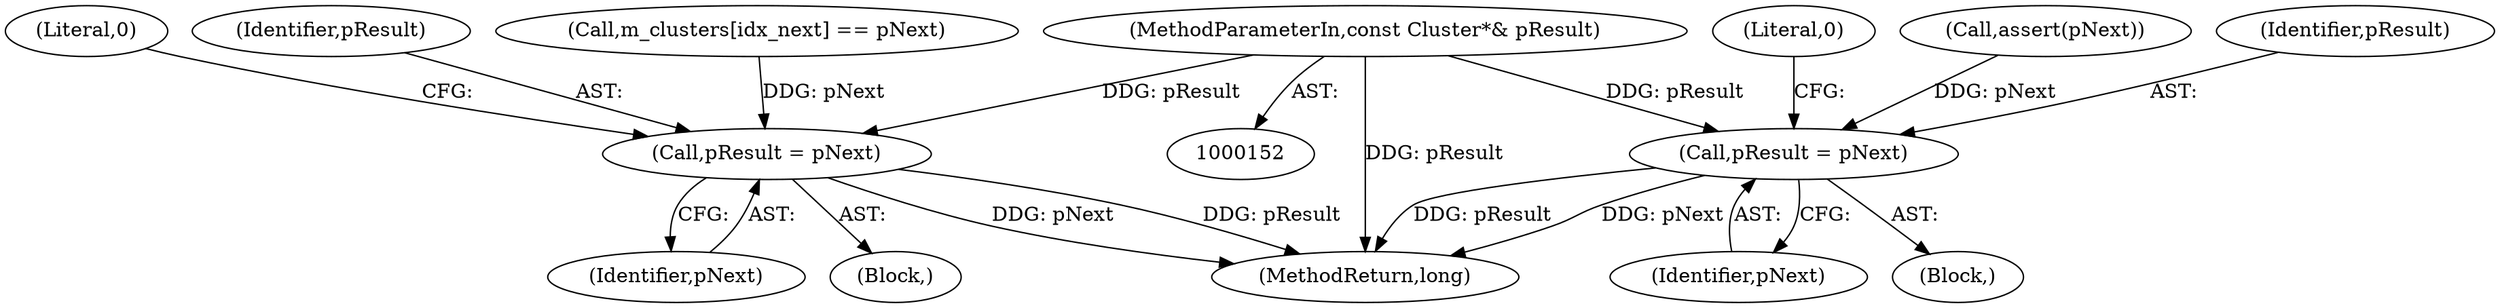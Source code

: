 digraph "1_Android_04839626ed859623901ebd3a5fd483982186b59d_28@pointer" {
"1000153" [label="(MethodParameterIn,const Cluster*& pResult)"];
"1000589" [label="(Call,pResult = pNext)"];
"1000655" [label="(Call,pResult = pNext)"];
"1000590" [label="(Identifier,pResult)"];
"1000657" [label="(Identifier,pNext)"];
"1000593" [label="(Literal,0)"];
"1000656" [label="(Identifier,pResult)"];
"1000588" [label="(Block,)"];
"1000624" [label="(Block,)"];
"1000153" [label="(MethodParameterIn,const Cluster*& pResult)"];
"1000905" [label="(MethodReturn,long)"];
"1000591" [label="(Identifier,pNext)"];
"1000555" [label="(Call,assert(pNext))"];
"1000589" [label="(Call,pResult = pNext)"];
"1000650" [label="(Call,m_clusters[idx_next] == pNext)"];
"1000659" [label="(Literal,0)"];
"1000655" [label="(Call,pResult = pNext)"];
"1000153" -> "1000152"  [label="AST: "];
"1000153" -> "1000905"  [label="DDG: pResult"];
"1000153" -> "1000589"  [label="DDG: pResult"];
"1000153" -> "1000655"  [label="DDG: pResult"];
"1000589" -> "1000588"  [label="AST: "];
"1000589" -> "1000591"  [label="CFG: "];
"1000590" -> "1000589"  [label="AST: "];
"1000591" -> "1000589"  [label="AST: "];
"1000593" -> "1000589"  [label="CFG: "];
"1000589" -> "1000905"  [label="DDG: pResult"];
"1000589" -> "1000905"  [label="DDG: pNext"];
"1000555" -> "1000589"  [label="DDG: pNext"];
"1000655" -> "1000624"  [label="AST: "];
"1000655" -> "1000657"  [label="CFG: "];
"1000656" -> "1000655"  [label="AST: "];
"1000657" -> "1000655"  [label="AST: "];
"1000659" -> "1000655"  [label="CFG: "];
"1000655" -> "1000905"  [label="DDG: pResult"];
"1000655" -> "1000905"  [label="DDG: pNext"];
"1000650" -> "1000655"  [label="DDG: pNext"];
}
